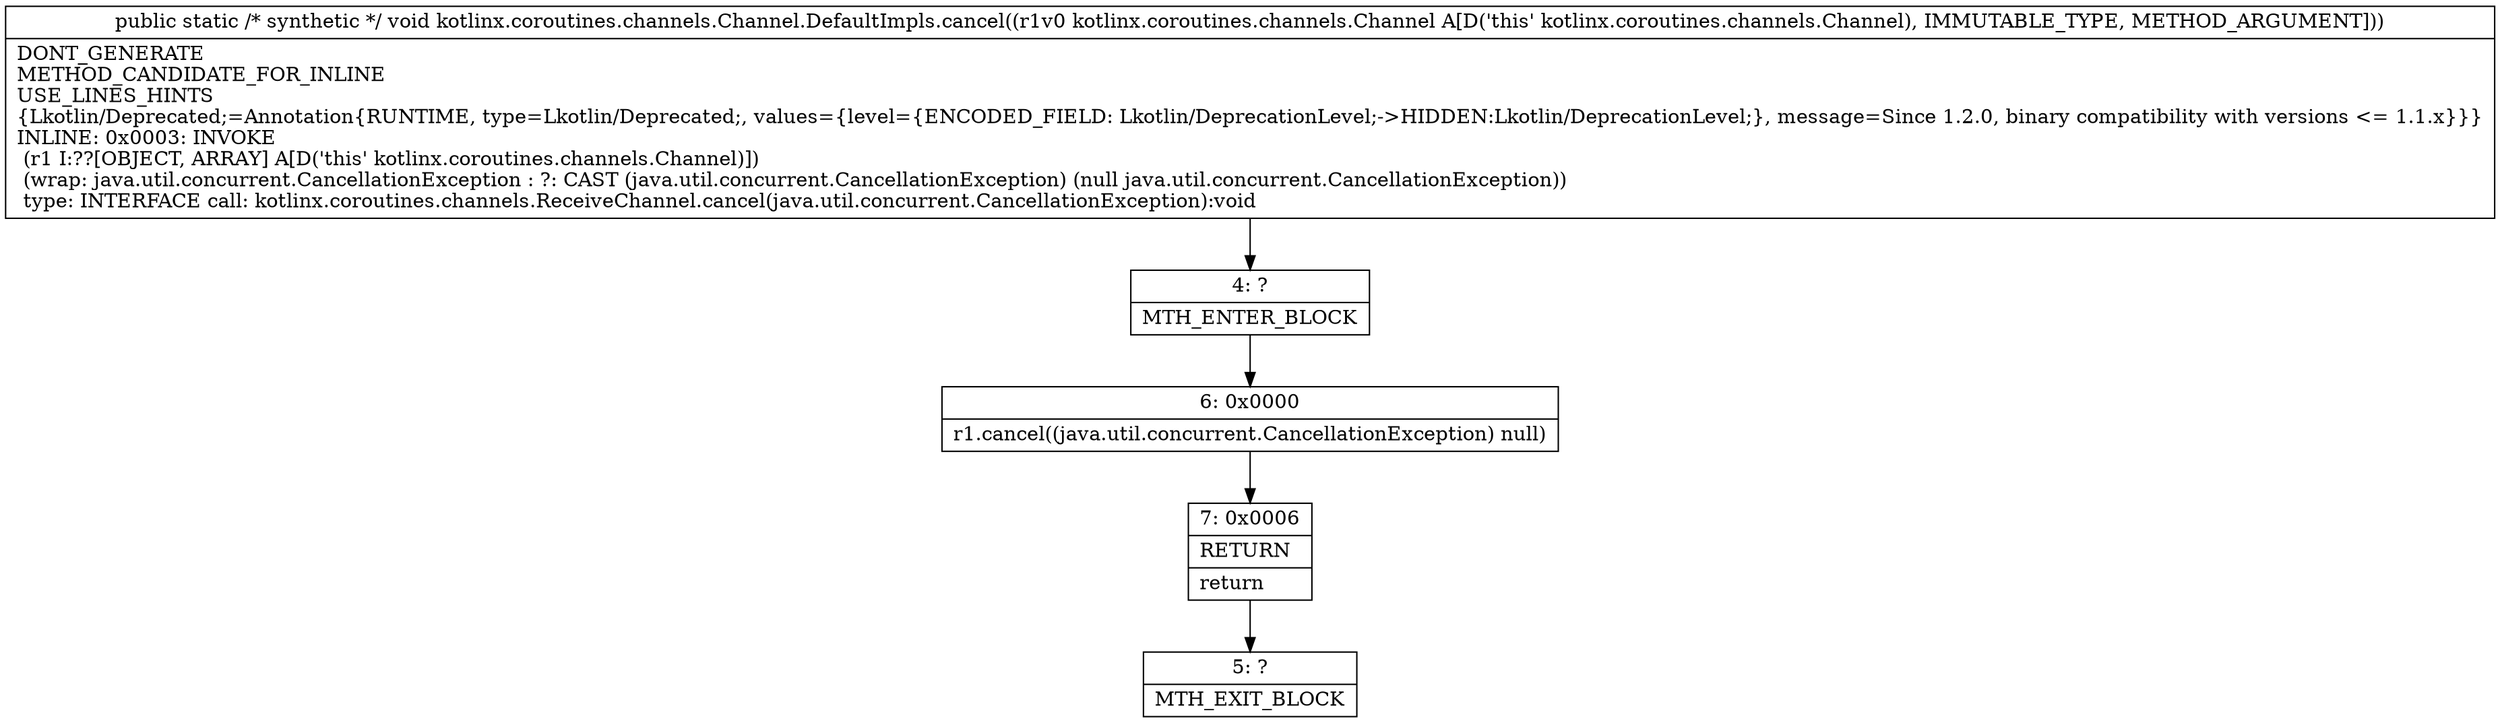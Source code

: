 digraph "CFG forkotlinx.coroutines.channels.Channel.DefaultImpls.cancel(Lkotlinx\/coroutines\/channels\/Channel;)V" {
Node_4 [shape=record,label="{4\:\ ?|MTH_ENTER_BLOCK\l}"];
Node_6 [shape=record,label="{6\:\ 0x0000|r1.cancel((java.util.concurrent.CancellationException) null)\l}"];
Node_7 [shape=record,label="{7\:\ 0x0006|RETURN\l|return\l}"];
Node_5 [shape=record,label="{5\:\ ?|MTH_EXIT_BLOCK\l}"];
MethodNode[shape=record,label="{public static \/* synthetic *\/ void kotlinx.coroutines.channels.Channel.DefaultImpls.cancel((r1v0 kotlinx.coroutines.channels.Channel A[D('this' kotlinx.coroutines.channels.Channel), IMMUTABLE_TYPE, METHOD_ARGUMENT]))  | DONT_GENERATE\lMETHOD_CANDIDATE_FOR_INLINE\lUSE_LINES_HINTS\l\{Lkotlin\/Deprecated;=Annotation\{RUNTIME, type=Lkotlin\/Deprecated;, values=\{level=\{ENCODED_FIELD: Lkotlin\/DeprecationLevel;\-\>HIDDEN:Lkotlin\/DeprecationLevel;\}, message=Since 1.2.0, binary compatibility with versions \<= 1.1.x\}\}\}\lINLINE: 0x0003: INVOKE  \l  (r1 I:??[OBJECT, ARRAY] A[D('this' kotlinx.coroutines.channels.Channel)])\l  (wrap: java.util.concurrent.CancellationException : ?: CAST (java.util.concurrent.CancellationException) (null java.util.concurrent.CancellationException))\l type: INTERFACE call: kotlinx.coroutines.channels.ReceiveChannel.cancel(java.util.concurrent.CancellationException):void\l}"];
MethodNode -> Node_4;Node_4 -> Node_6;
Node_6 -> Node_7;
Node_7 -> Node_5;
}

